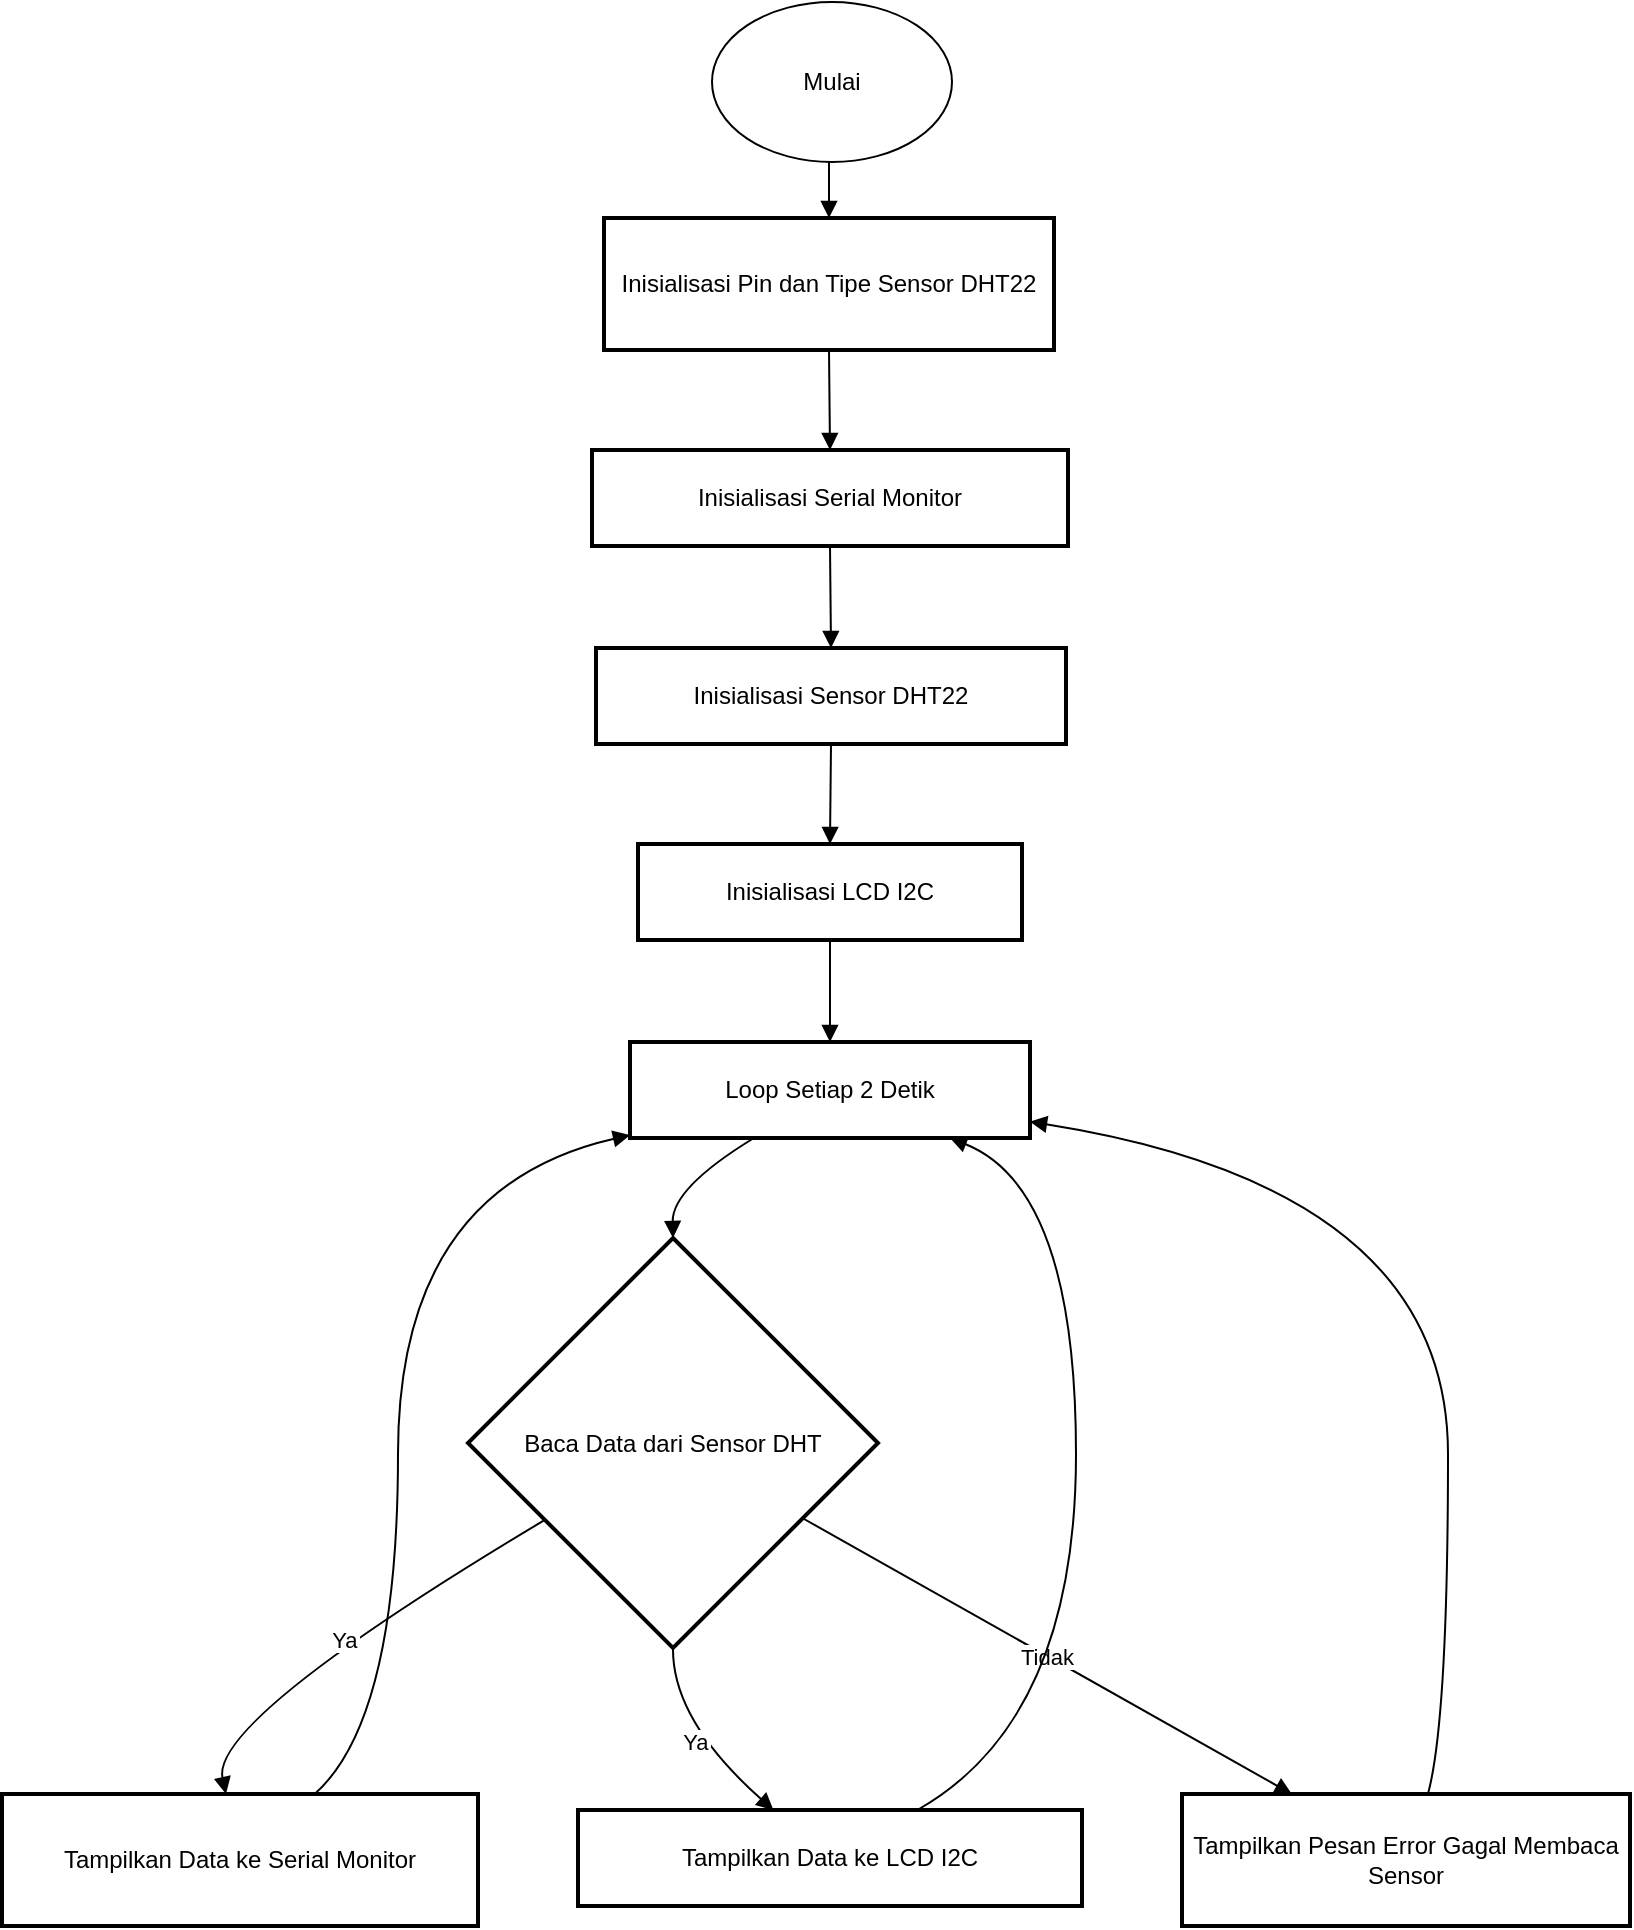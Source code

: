 <mxfile version="24.7.17">
  <diagram name="Page-1" id="tIDPwRDp-YHo5dl7tual">
    <mxGraphModel dx="1313" dy="653" grid="1" gridSize="10" guides="1" tooltips="1" connect="1" arrows="1" fold="1" page="1" pageScale="1" pageWidth="850" pageHeight="1100" math="0" shadow="0">
      <root>
        <mxCell id="0" />
        <mxCell id="1" parent="0" />
        <mxCell id="tthlWw5C-QgJVAfaRQeu-44" value="Inisialisasi Pin dan Tipe Sensor DHT22" style="whiteSpace=wrap;strokeWidth=2;" vertex="1" parent="1">
          <mxGeometry x="321" y="118" width="225" height="66" as="geometry" />
        </mxCell>
        <mxCell id="tthlWw5C-QgJVAfaRQeu-45" value="Inisialisasi Serial Monitor" style="whiteSpace=wrap;strokeWidth=2;" vertex="1" parent="1">
          <mxGeometry x="315" y="234" width="238" height="48" as="geometry" />
        </mxCell>
        <mxCell id="tthlWw5C-QgJVAfaRQeu-46" value="Inisialisasi Sensor DHT22" style="whiteSpace=wrap;strokeWidth=2;" vertex="1" parent="1">
          <mxGeometry x="317" y="333" width="235" height="48" as="geometry" />
        </mxCell>
        <mxCell id="tthlWw5C-QgJVAfaRQeu-47" value="Inisialisasi LCD I2C" style="whiteSpace=wrap;strokeWidth=2;" vertex="1" parent="1">
          <mxGeometry x="338" y="431" width="192" height="48" as="geometry" />
        </mxCell>
        <mxCell id="tthlWw5C-QgJVAfaRQeu-48" value="Loop Setiap 2 Detik" style="whiteSpace=wrap;strokeWidth=2;" vertex="1" parent="1">
          <mxGeometry x="334" y="530" width="200" height="48" as="geometry" />
        </mxCell>
        <mxCell id="tthlWw5C-QgJVAfaRQeu-49" value="Baca Data dari Sensor DHT" style="rhombus;strokeWidth=2;whiteSpace=wrap;" vertex="1" parent="1">
          <mxGeometry x="253" y="628" width="205" height="205" as="geometry" />
        </mxCell>
        <mxCell id="tthlWw5C-QgJVAfaRQeu-50" value="Tampilkan Data ke Serial Monitor" style="whiteSpace=wrap;strokeWidth=2;" vertex="1" parent="1">
          <mxGeometry x="20" y="906" width="238" height="66" as="geometry" />
        </mxCell>
        <mxCell id="tthlWw5C-QgJVAfaRQeu-51" value="Tampilkan Data ke LCD I2C" style="whiteSpace=wrap;strokeWidth=2;" vertex="1" parent="1">
          <mxGeometry x="308" y="914" width="252" height="48" as="geometry" />
        </mxCell>
        <mxCell id="tthlWw5C-QgJVAfaRQeu-52" value="Tampilkan Pesan Error Gagal Membaca Sensor" style="whiteSpace=wrap;strokeWidth=2;" vertex="1" parent="1">
          <mxGeometry x="610" y="906" width="224" height="66" as="geometry" />
        </mxCell>
        <mxCell id="tthlWw5C-QgJVAfaRQeu-53" value="" style="curved=1;startArrow=none;endArrow=block;exitX=0.49;exitY=1.01;entryX=0.5;entryY=0.01;rounded=0;" edge="1" parent="1" target="tthlWw5C-QgJVAfaRQeu-44">
          <mxGeometry relative="1" as="geometry">
            <Array as="points" />
            <mxPoint x="433.529" y="68.0" as="sourcePoint" />
          </mxGeometry>
        </mxCell>
        <mxCell id="tthlWw5C-QgJVAfaRQeu-54" value="" style="curved=1;startArrow=none;endArrow=block;exitX=0.5;exitY=1.01;entryX=0.5;entryY=0.01;rounded=0;" edge="1" parent="1" source="tthlWw5C-QgJVAfaRQeu-44" target="tthlWw5C-QgJVAfaRQeu-45">
          <mxGeometry relative="1" as="geometry">
            <Array as="points" />
          </mxGeometry>
        </mxCell>
        <mxCell id="tthlWw5C-QgJVAfaRQeu-55" value="" style="curved=1;startArrow=none;endArrow=block;exitX=0.5;exitY=1.02;entryX=0.5;entryY=0;rounded=0;" edge="1" parent="1" source="tthlWw5C-QgJVAfaRQeu-45" target="tthlWw5C-QgJVAfaRQeu-46">
          <mxGeometry relative="1" as="geometry">
            <Array as="points" />
          </mxGeometry>
        </mxCell>
        <mxCell id="tthlWw5C-QgJVAfaRQeu-56" value="" style="curved=1;startArrow=none;endArrow=block;exitX=0.5;exitY=1;entryX=0.5;entryY=0;rounded=0;" edge="1" parent="1" source="tthlWw5C-QgJVAfaRQeu-46" target="tthlWw5C-QgJVAfaRQeu-47">
          <mxGeometry relative="1" as="geometry">
            <Array as="points" />
          </mxGeometry>
        </mxCell>
        <mxCell id="tthlWw5C-QgJVAfaRQeu-57" value="" style="curved=1;startArrow=none;endArrow=block;exitX=0.5;exitY=1.01;entryX=0.5;entryY=-0.01;rounded=0;" edge="1" parent="1" source="tthlWw5C-QgJVAfaRQeu-47" target="tthlWw5C-QgJVAfaRQeu-48">
          <mxGeometry relative="1" as="geometry">
            <Array as="points" />
          </mxGeometry>
        </mxCell>
        <mxCell id="tthlWw5C-QgJVAfaRQeu-58" value="" style="curved=1;startArrow=none;endArrow=block;exitX=0.31;exitY=1;entryX=0.5;entryY=0;rounded=0;" edge="1" parent="1" source="tthlWw5C-QgJVAfaRQeu-48" target="tthlWw5C-QgJVAfaRQeu-49">
          <mxGeometry relative="1" as="geometry">
            <Array as="points">
              <mxPoint x="355" y="603" />
            </Array>
          </mxGeometry>
        </mxCell>
        <mxCell id="tthlWw5C-QgJVAfaRQeu-59" value="Ya" style="curved=1;startArrow=none;endArrow=block;exitX=0;exitY=0.8;entryX=0.47;entryY=-0.01;rounded=0;" edge="1" parent="1" source="tthlWw5C-QgJVAfaRQeu-49" target="tthlWw5C-QgJVAfaRQeu-50">
          <mxGeometry relative="1" as="geometry">
            <Array as="points">
              <mxPoint x="124" y="869" />
            </Array>
          </mxGeometry>
        </mxCell>
        <mxCell id="tthlWw5C-QgJVAfaRQeu-60" value="Ya" style="curved=1;startArrow=none;endArrow=block;exitX=0.5;exitY=1;entryX=0.39;entryY=0.01;rounded=0;" edge="1" parent="1" source="tthlWw5C-QgJVAfaRQeu-49" target="tthlWw5C-QgJVAfaRQeu-51">
          <mxGeometry relative="1" as="geometry">
            <Array as="points">
              <mxPoint x="355" y="869" />
            </Array>
          </mxGeometry>
        </mxCell>
        <mxCell id="tthlWw5C-QgJVAfaRQeu-61" value="Tidak" style="curved=1;startArrow=none;endArrow=block;exitX=1;exitY=0.79;entryX=0.24;entryY=-0.01;rounded=0;" edge="1" parent="1" source="tthlWw5C-QgJVAfaRQeu-49" target="tthlWw5C-QgJVAfaRQeu-52">
          <mxGeometry relative="1" as="geometry">
            <Array as="points">
              <mxPoint x="599" y="869" />
            </Array>
          </mxGeometry>
        </mxCell>
        <mxCell id="tthlWw5C-QgJVAfaRQeu-62" value="" style="curved=1;startArrow=none;endArrow=block;exitX=0.66;exitY=-0.01;entryX=0;entryY=0.97;rounded=0;" edge="1" parent="1" source="tthlWw5C-QgJVAfaRQeu-50" target="tthlWw5C-QgJVAfaRQeu-48">
          <mxGeometry relative="1" as="geometry">
            <Array as="points">
              <mxPoint x="218" y="869" />
              <mxPoint x="218" y="603" />
            </Array>
          </mxGeometry>
        </mxCell>
        <mxCell id="tthlWw5C-QgJVAfaRQeu-63" value="" style="curved=1;startArrow=none;endArrow=block;exitX=0.67;exitY=0.01;entryX=0.8;entryY=1;rounded=0;" edge="1" parent="1" source="tthlWw5C-QgJVAfaRQeu-51" target="tthlWw5C-QgJVAfaRQeu-48">
          <mxGeometry relative="1" as="geometry">
            <Array as="points">
              <mxPoint x="557" y="869" />
              <mxPoint x="557" y="603" />
            </Array>
          </mxGeometry>
        </mxCell>
        <mxCell id="tthlWw5C-QgJVAfaRQeu-64" value="" style="curved=1;startArrow=none;endArrow=block;exitX=0.55;exitY=-0.01;entryX=1;entryY=0.83;rounded=0;" edge="1" parent="1" source="tthlWw5C-QgJVAfaRQeu-52" target="tthlWw5C-QgJVAfaRQeu-48">
          <mxGeometry relative="1" as="geometry">
            <Array as="points">
              <mxPoint x="743" y="869" />
              <mxPoint x="743" y="603" />
            </Array>
          </mxGeometry>
        </mxCell>
        <mxCell id="tthlWw5C-QgJVAfaRQeu-65" value="Mulai" style="ellipse;whiteSpace=wrap;html=1;" vertex="1" parent="1">
          <mxGeometry x="375" y="10" width="120" height="80" as="geometry" />
        </mxCell>
      </root>
    </mxGraphModel>
  </diagram>
</mxfile>
